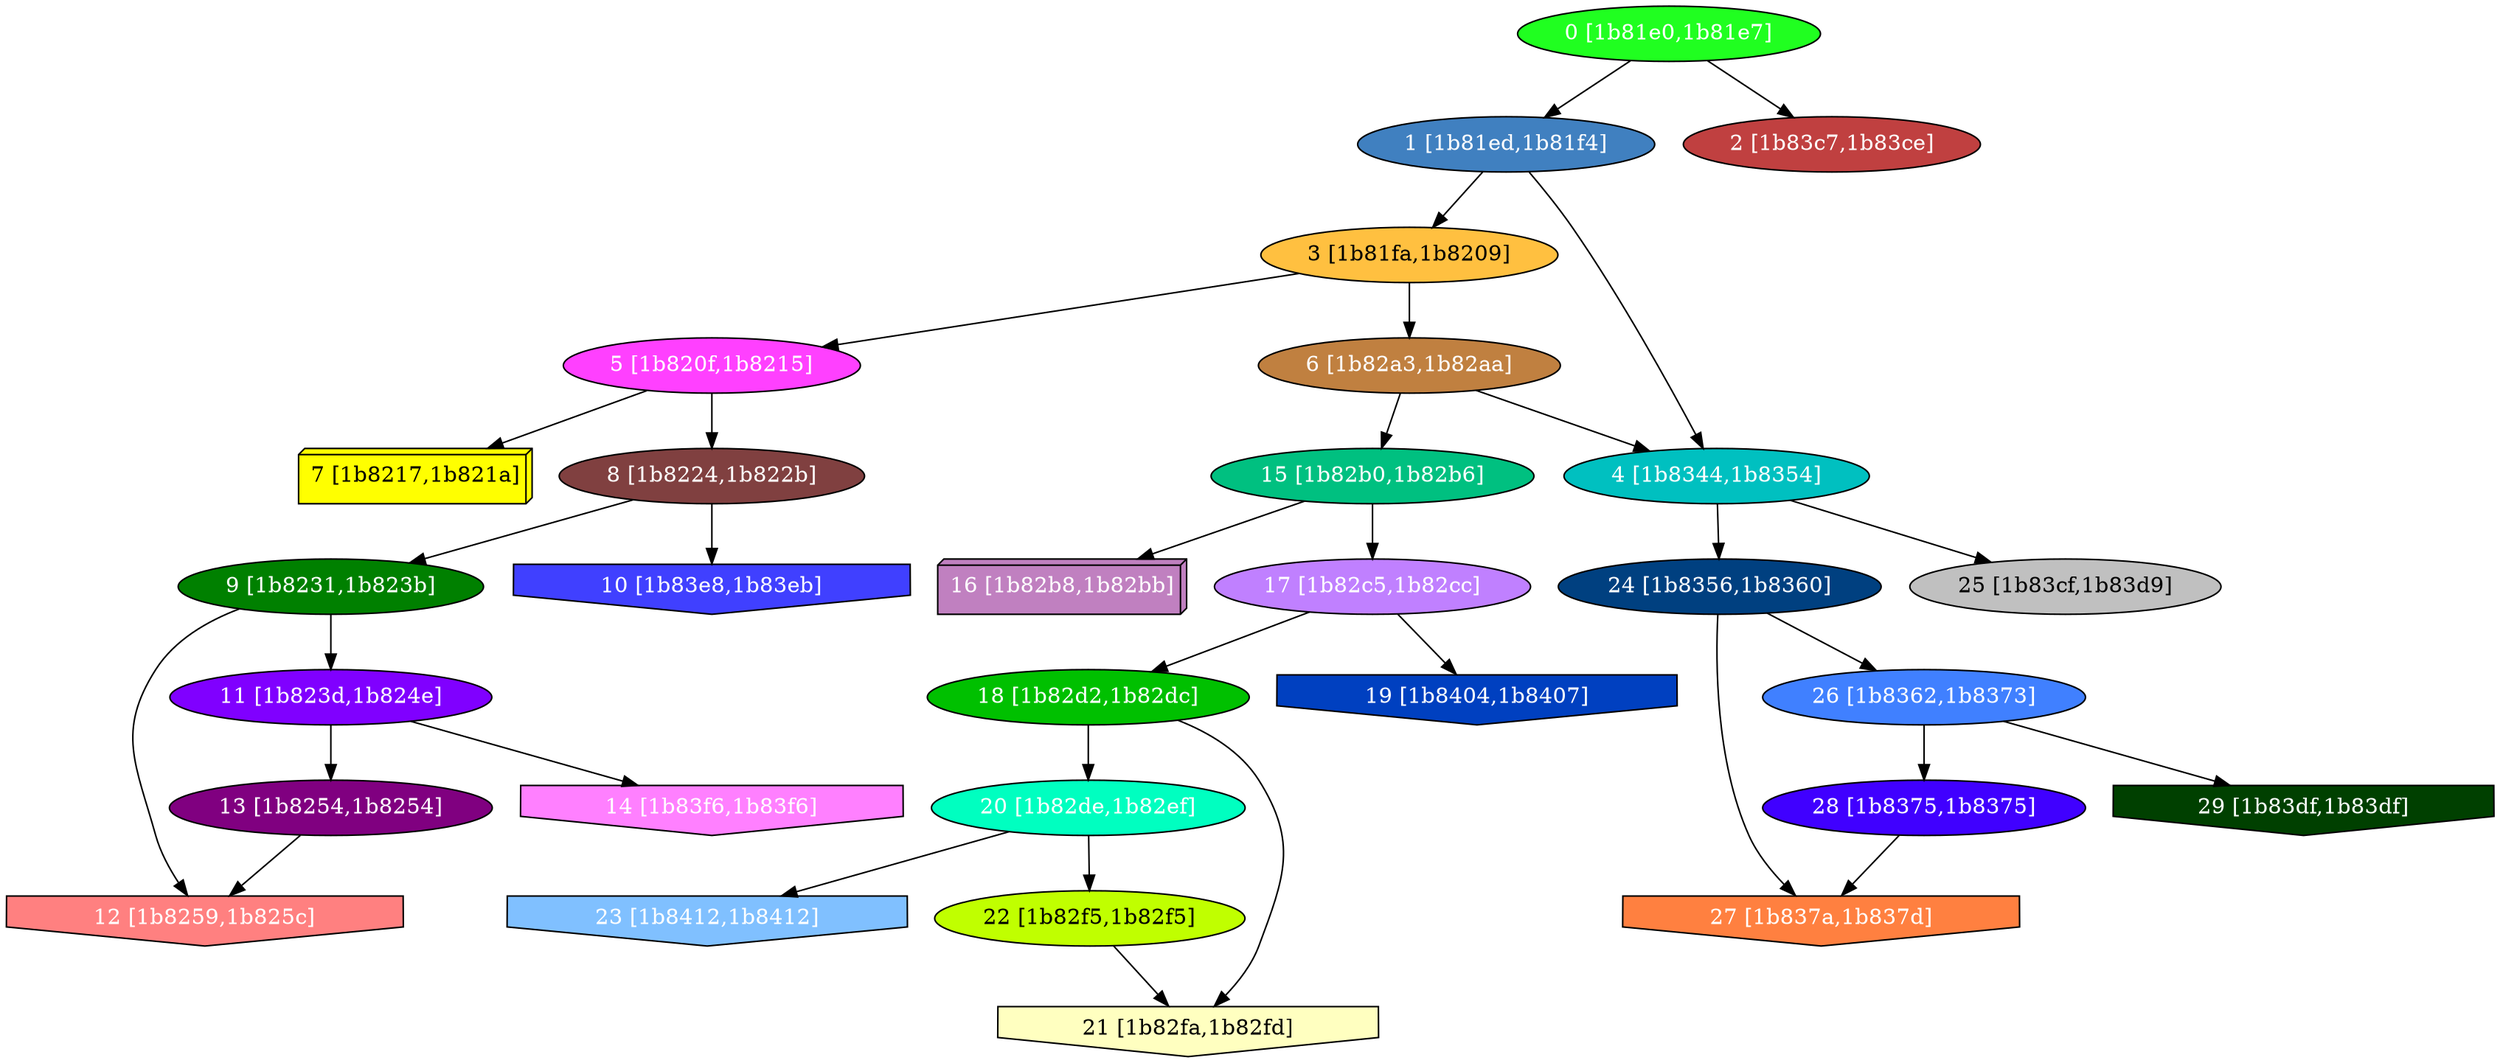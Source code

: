 diGraph libnss3{
	libnss3_0  [style=filled fillcolor="#20FF20" fontcolor="#ffffff" shape=oval label="0 [1b81e0,1b81e7]"]
	libnss3_1  [style=filled fillcolor="#4080C0" fontcolor="#ffffff" shape=oval label="1 [1b81ed,1b81f4]"]
	libnss3_2  [style=filled fillcolor="#C04040" fontcolor="#ffffff" shape=oval label="2 [1b83c7,1b83ce]"]
	libnss3_3  [style=filled fillcolor="#FFC040" fontcolor="#000000" shape=oval label="3 [1b81fa,1b8209]"]
	libnss3_4  [style=filled fillcolor="#00C0C0" fontcolor="#ffffff" shape=oval label="4 [1b8344,1b8354]"]
	libnss3_5  [style=filled fillcolor="#FF40FF" fontcolor="#ffffff" shape=oval label="5 [1b820f,1b8215]"]
	libnss3_6  [style=filled fillcolor="#C08040" fontcolor="#ffffff" shape=oval label="6 [1b82a3,1b82aa]"]
	libnss3_7  [style=filled fillcolor="#FFFF00" fontcolor="#000000" shape=box3d label="7 [1b8217,1b821a]"]
	libnss3_8  [style=filled fillcolor="#804040" fontcolor="#ffffff" shape=oval label="8 [1b8224,1b822b]"]
	libnss3_9  [style=filled fillcolor="#008000" fontcolor="#ffffff" shape=oval label="9 [1b8231,1b823b]"]
	libnss3_a  [style=filled fillcolor="#4040FF" fontcolor="#ffffff" shape=invhouse label="10 [1b83e8,1b83eb]"]
	libnss3_b  [style=filled fillcolor="#8000FF" fontcolor="#ffffff" shape=oval label="11 [1b823d,1b824e]"]
	libnss3_c  [style=filled fillcolor="#FF8080" fontcolor="#ffffff" shape=invhouse label="12 [1b8259,1b825c]"]
	libnss3_d  [style=filled fillcolor="#800080" fontcolor="#ffffff" shape=oval label="13 [1b8254,1b8254]"]
	libnss3_e  [style=filled fillcolor="#FF80FF" fontcolor="#ffffff" shape=invhouse label="14 [1b83f6,1b83f6]"]
	libnss3_f  [style=filled fillcolor="#00C080" fontcolor="#ffffff" shape=oval label="15 [1b82b0,1b82b6]"]
	libnss3_10  [style=filled fillcolor="#C080C0" fontcolor="#ffffff" shape=box3d label="16 [1b82b8,1b82bb]"]
	libnss3_11  [style=filled fillcolor="#C080FF" fontcolor="#ffffff" shape=oval label="17 [1b82c5,1b82cc]"]
	libnss3_12  [style=filled fillcolor="#00C000" fontcolor="#ffffff" shape=oval label="18 [1b82d2,1b82dc]"]
	libnss3_13  [style=filled fillcolor="#0040C0" fontcolor="#ffffff" shape=invhouse label="19 [1b8404,1b8407]"]
	libnss3_14  [style=filled fillcolor="#00FFC0" fontcolor="#ffffff" shape=oval label="20 [1b82de,1b82ef]"]
	libnss3_15  [style=filled fillcolor="#FFFFC0" fontcolor="#000000" shape=invhouse label="21 [1b82fa,1b82fd]"]
	libnss3_16  [style=filled fillcolor="#C0FF00" fontcolor="#000000" shape=oval label="22 [1b82f5,1b82f5]"]
	libnss3_17  [style=filled fillcolor="#80C0FF" fontcolor="#ffffff" shape=invhouse label="23 [1b8412,1b8412]"]
	libnss3_18  [style=filled fillcolor="#004080" fontcolor="#ffffff" shape=oval label="24 [1b8356,1b8360]"]
	libnss3_19  [style=filled fillcolor="#C0C0C0" fontcolor="#000000" shape=oval label="25 [1b83cf,1b83d9]"]
	libnss3_1a  [style=filled fillcolor="#4080FF" fontcolor="#ffffff" shape=oval label="26 [1b8362,1b8373]"]
	libnss3_1b  [style=filled fillcolor="#FF8040" fontcolor="#ffffff" shape=invhouse label="27 [1b837a,1b837d]"]
	libnss3_1c  [style=filled fillcolor="#4000FF" fontcolor="#ffffff" shape=oval label="28 [1b8375,1b8375]"]
	libnss3_1d  [style=filled fillcolor="#004000" fontcolor="#ffffff" shape=invhouse label="29 [1b83df,1b83df]"]

	libnss3_0 -> libnss3_1
	libnss3_0 -> libnss3_2
	libnss3_1 -> libnss3_3
	libnss3_1 -> libnss3_4
	libnss3_3 -> libnss3_5
	libnss3_3 -> libnss3_6
	libnss3_4 -> libnss3_18
	libnss3_4 -> libnss3_19
	libnss3_5 -> libnss3_7
	libnss3_5 -> libnss3_8
	libnss3_6 -> libnss3_4
	libnss3_6 -> libnss3_f
	libnss3_8 -> libnss3_9
	libnss3_8 -> libnss3_a
	libnss3_9 -> libnss3_b
	libnss3_9 -> libnss3_c
	libnss3_b -> libnss3_d
	libnss3_b -> libnss3_e
	libnss3_d -> libnss3_c
	libnss3_f -> libnss3_10
	libnss3_f -> libnss3_11
	libnss3_11 -> libnss3_12
	libnss3_11 -> libnss3_13
	libnss3_12 -> libnss3_14
	libnss3_12 -> libnss3_15
	libnss3_14 -> libnss3_16
	libnss3_14 -> libnss3_17
	libnss3_16 -> libnss3_15
	libnss3_18 -> libnss3_1a
	libnss3_18 -> libnss3_1b
	libnss3_1a -> libnss3_1c
	libnss3_1a -> libnss3_1d
	libnss3_1c -> libnss3_1b
}